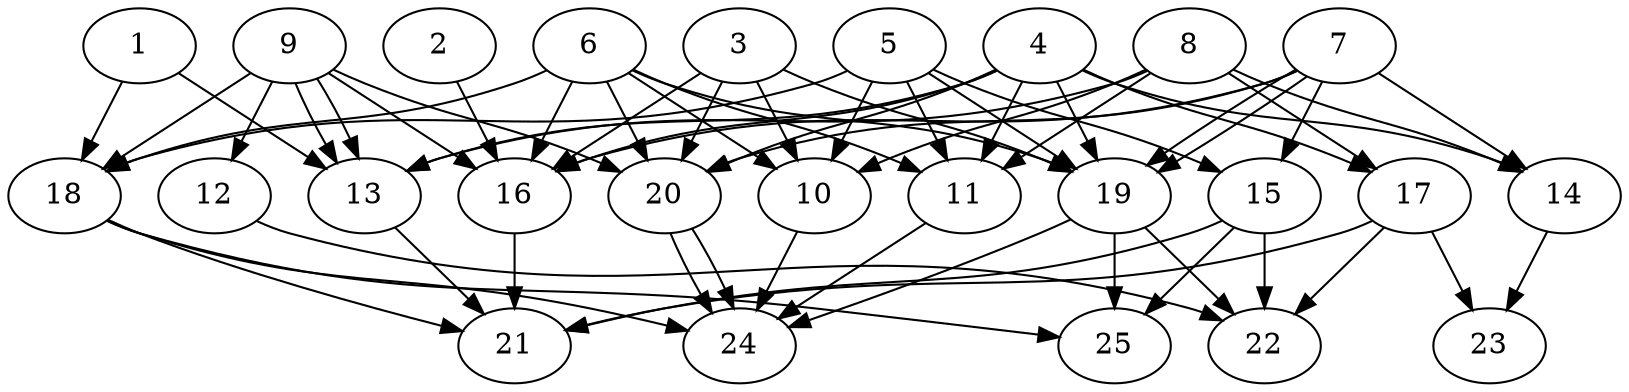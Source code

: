 // DAG automatically generated by daggen at Thu Oct  3 14:00:39 2019
// ./daggen --dot -n 25 --ccr 0.4 --fat 0.7 --regular 0.7 --density 0.6 --mindata 5242880 --maxdata 52428800 
digraph G {
  1 [size="84879360", alpha="0.00", expect_size="33951744"] 
  1 -> 13 [size ="33951744"]
  1 -> 18 [size ="33951744"]
  2 [size="42401280", alpha="0.05", expect_size="16960512"] 
  2 -> 16 [size ="16960512"]
  3 [size="42787840", alpha="0.16", expect_size="17115136"] 
  3 -> 10 [size ="17115136"]
  3 -> 16 [size ="17115136"]
  3 -> 19 [size ="17115136"]
  3 -> 20 [size ="17115136"]
  4 [size="43033600", alpha="0.10", expect_size="17213440"] 
  4 -> 11 [size ="17213440"]
  4 -> 13 [size ="17213440"]
  4 -> 14 [size ="17213440"]
  4 -> 16 [size ="17213440"]
  4 -> 17 [size ="17213440"]
  4 -> 19 [size ="17213440"]
  4 -> 20 [size ="17213440"]
  5 [size="110205440", alpha="0.16", expect_size="44082176"] 
  5 -> 10 [size ="44082176"]
  5 -> 11 [size ="44082176"]
  5 -> 15 [size ="44082176"]
  5 -> 18 [size ="44082176"]
  5 -> 19 [size ="44082176"]
  6 [size="77693440", alpha="0.16", expect_size="31077376"] 
  6 -> 10 [size ="31077376"]
  6 -> 11 [size ="31077376"]
  6 -> 16 [size ="31077376"]
  6 -> 18 [size ="31077376"]
  6 -> 19 [size ="31077376"]
  6 -> 20 [size ="31077376"]
  7 [size="72890880", alpha="0.10", expect_size="29156352"] 
  7 -> 14 [size ="29156352"]
  7 -> 15 [size ="29156352"]
  7 -> 16 [size ="29156352"]
  7 -> 19 [size ="29156352"]
  7 -> 19 [size ="29156352"]
  7 -> 20 [size ="29156352"]
  8 [size="121832960", alpha="0.16", expect_size="48733184"] 
  8 -> 10 [size ="48733184"]
  8 -> 11 [size ="48733184"]
  8 -> 13 [size ="48733184"]
  8 -> 14 [size ="48733184"]
  8 -> 17 [size ="48733184"]
  9 [size="129233920", alpha="0.12", expect_size="51693568"] 
  9 -> 12 [size ="51693568"]
  9 -> 13 [size ="51693568"]
  9 -> 13 [size ="51693568"]
  9 -> 16 [size ="51693568"]
  9 -> 18 [size ="51693568"]
  9 -> 20 [size ="51693568"]
  10 [size="28211200", alpha="0.12", expect_size="11284480"] 
  10 -> 24 [size ="11284480"]
  11 [size="117171200", alpha="0.16", expect_size="46868480"] 
  11 -> 24 [size ="46868480"]
  12 [size="118481920", alpha="0.09", expect_size="47392768"] 
  12 -> 22 [size ="47392768"]
  13 [size="28034560", alpha="0.17", expect_size="11213824"] 
  13 -> 21 [size ="11213824"]
  14 [size="121546240", alpha="0.01", expect_size="48618496"] 
  14 -> 23 [size ="48618496"]
  15 [size="65264640", alpha="0.10", expect_size="26105856"] 
  15 -> 21 [size ="26105856"]
  15 -> 22 [size ="26105856"]
  15 -> 25 [size ="26105856"]
  16 [size="41221120", alpha="0.12", expect_size="16488448"] 
  16 -> 21 [size ="16488448"]
  17 [size="17845760", alpha="0.19", expect_size="7138304"] 
  17 -> 21 [size ="7138304"]
  17 -> 22 [size ="7138304"]
  17 -> 23 [size ="7138304"]
  18 [size="78248960", alpha="0.15", expect_size="31299584"] 
  18 -> 21 [size ="31299584"]
  18 -> 24 [size ="31299584"]
  18 -> 25 [size ="31299584"]
  19 [size="52736000", alpha="0.00", expect_size="21094400"] 
  19 -> 22 [size ="21094400"]
  19 -> 24 [size ="21094400"]
  19 -> 25 [size ="21094400"]
  20 [size="125939200", alpha="0.18", expect_size="50375680"] 
  20 -> 24 [size ="50375680"]
  20 -> 24 [size ="50375680"]
  21 [size="76953600", alpha="0.09", expect_size="30781440"] 
  22 [size="52958720", alpha="0.05", expect_size="21183488"] 
  23 [size="108610560", alpha="0.05", expect_size="43444224"] 
  24 [size="89986560", alpha="0.11", expect_size="35994624"] 
  25 [size="98352640", alpha="0.13", expect_size="39341056"] 
}
